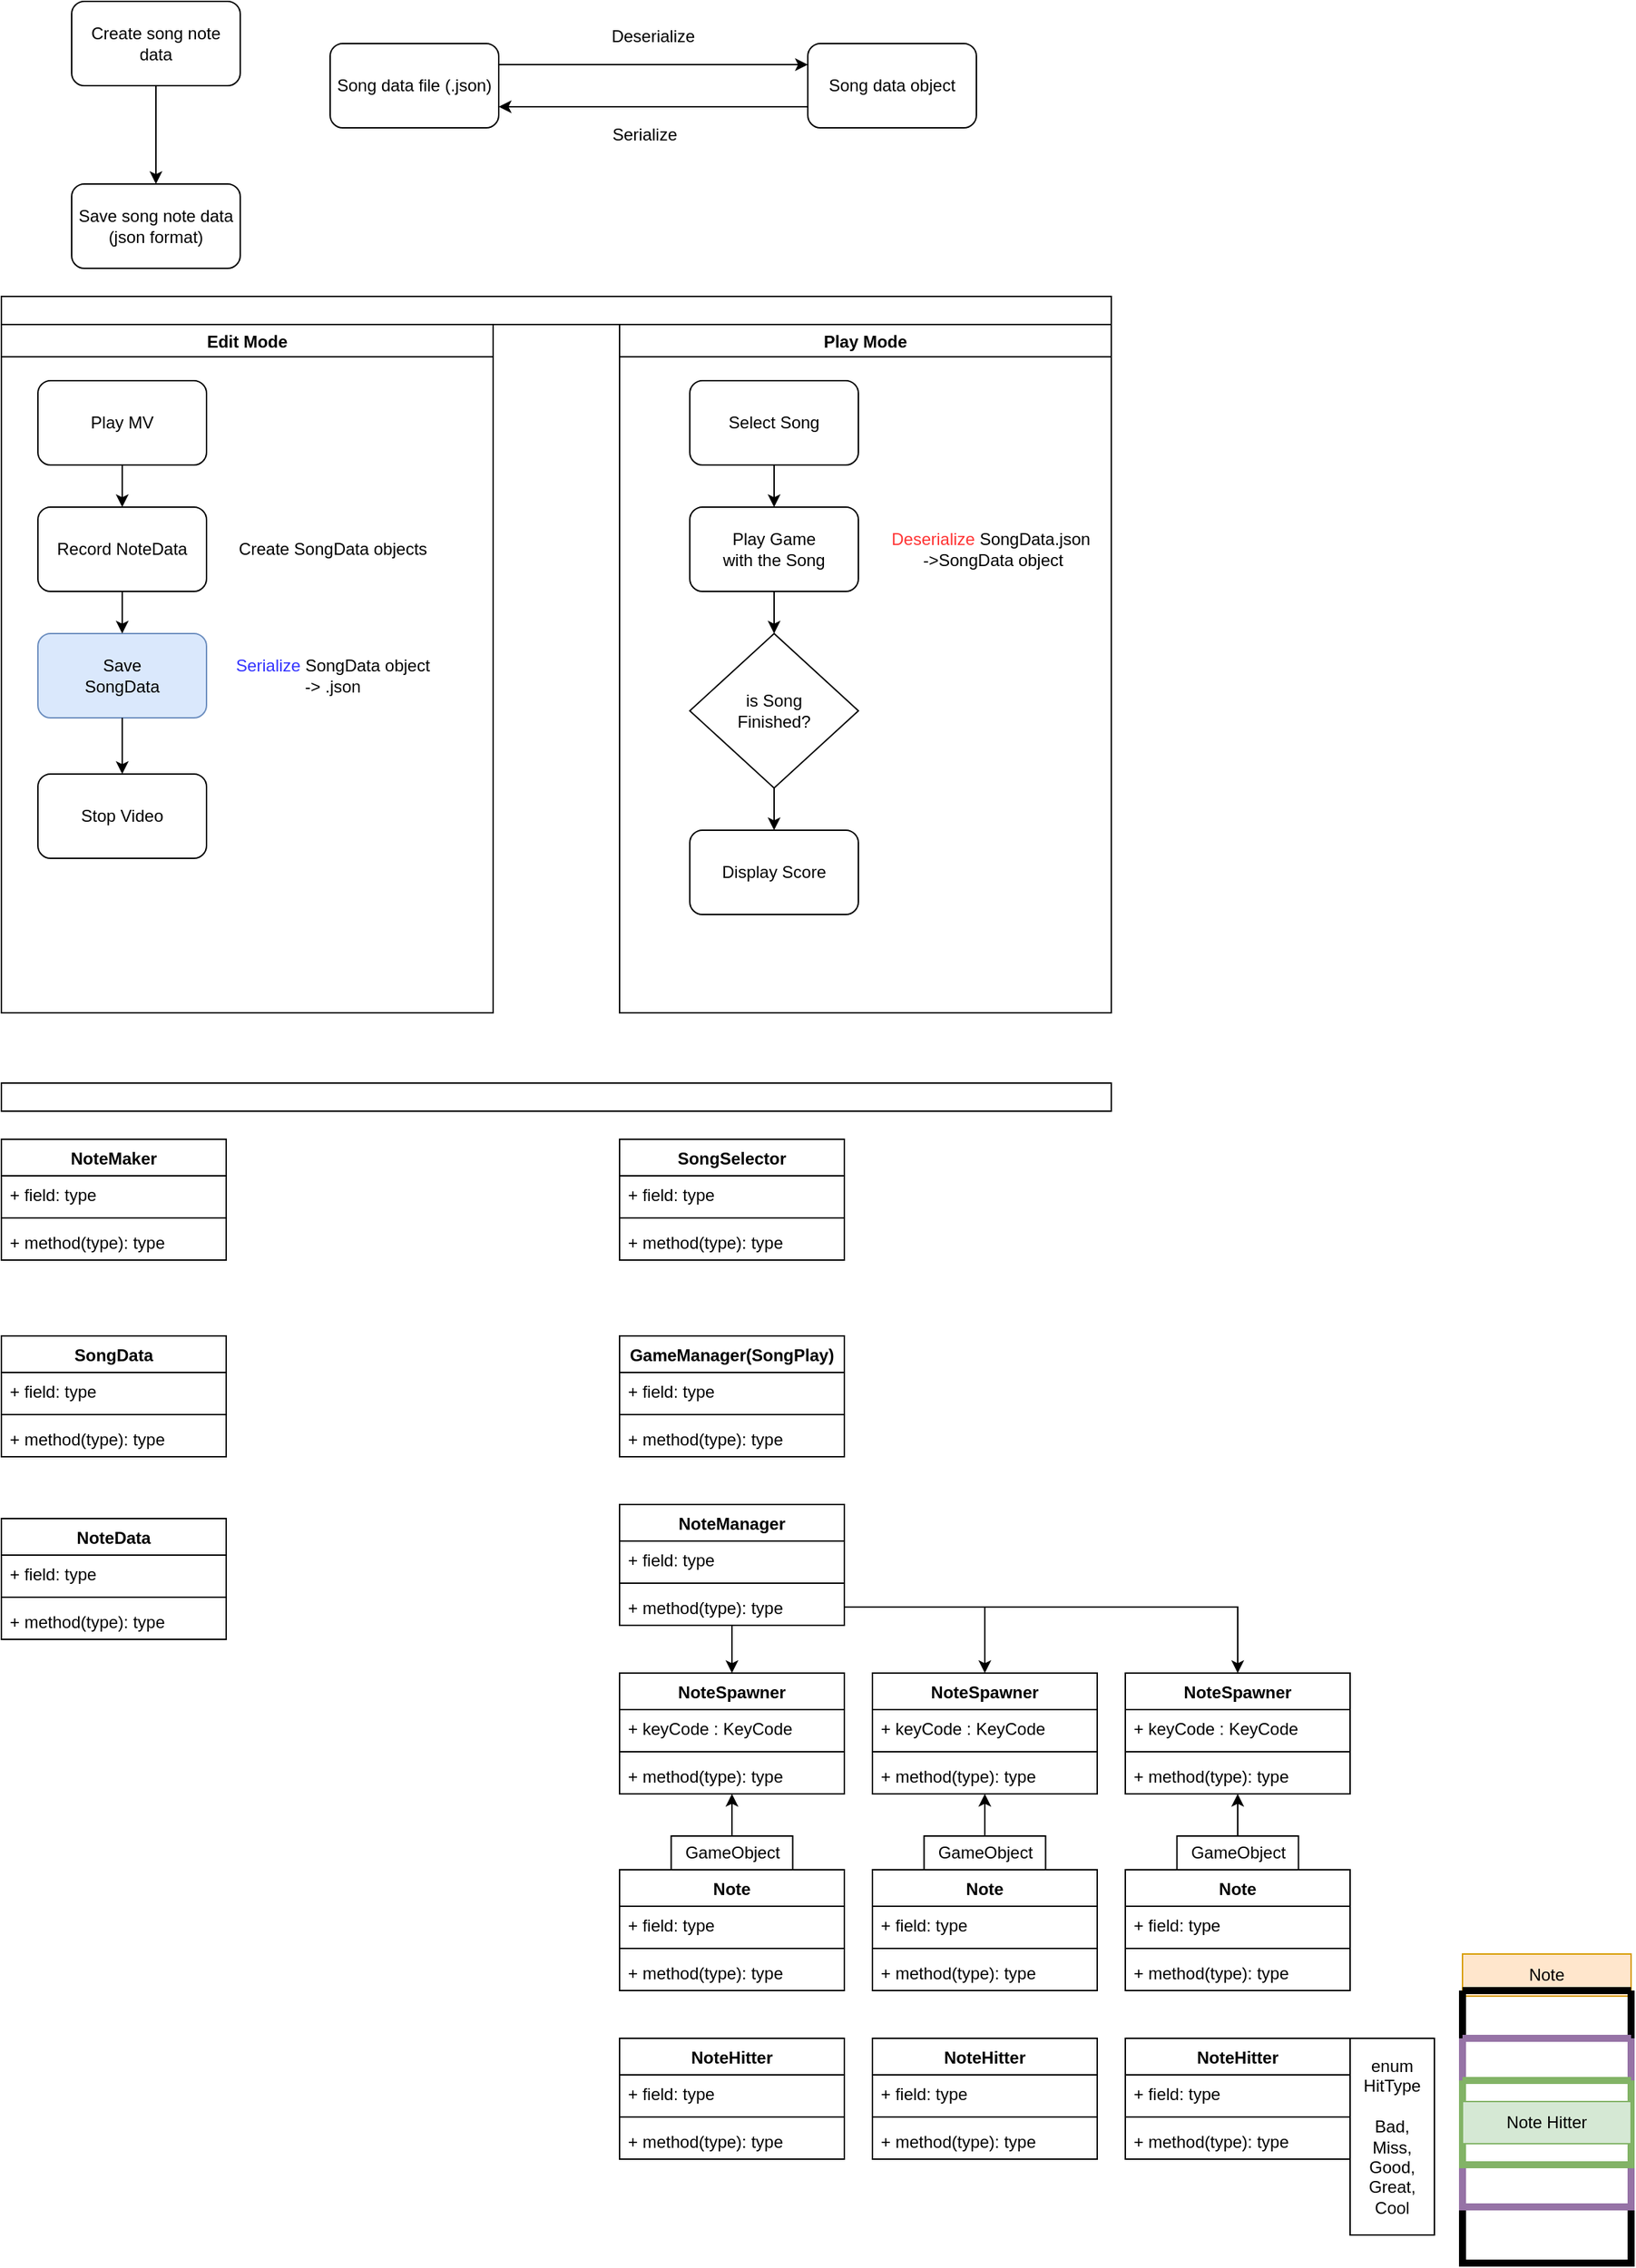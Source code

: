<mxfile version="16.6.6" type="device"><diagram id="sYUVY3HrPyR7vbBFrguo" name="Page-1"><mxGraphModel dx="1422" dy="794" grid="1" gridSize="10" guides="1" tooltips="1" connect="1" arrows="1" fold="1" page="1" pageScale="1" pageWidth="827" pageHeight="1169" math="0" shadow="0"><root><mxCell id="0"/><mxCell id="1" parent="0"/><mxCell id="K0h4yZeqVau8zEKvSpvM-1" value="Create song note&lt;br&gt;data" style="rounded=1;whiteSpace=wrap;html=1;" vertex="1" parent="1"><mxGeometry x="70" y="50" width="120" height="60" as="geometry"/></mxCell><mxCell id="K0h4yZeqVau8zEKvSpvM-2" value="Save song note data&lt;br&gt;(json format)" style="rounded=1;whiteSpace=wrap;html=1;" vertex="1" parent="1"><mxGeometry x="70" y="180" width="120" height="60" as="geometry"/></mxCell><mxCell id="K0h4yZeqVau8zEKvSpvM-3" value="" style="endArrow=classic;html=1;rounded=0;exitX=0.5;exitY=1;exitDx=0;exitDy=0;entryX=0.5;entryY=0;entryDx=0;entryDy=0;" edge="1" parent="1" source="K0h4yZeqVau8zEKvSpvM-1" target="K0h4yZeqVau8zEKvSpvM-2"><mxGeometry width="50" height="50" relative="1" as="geometry"><mxPoint x="470" y="360" as="sourcePoint"/><mxPoint x="520" y="310" as="targetPoint"/></mxGeometry></mxCell><mxCell id="K0h4yZeqVau8zEKvSpvM-4" value="Song data file (.json)" style="rounded=1;whiteSpace=wrap;html=1;" vertex="1" parent="1"><mxGeometry x="254" y="80" width="120" height="60" as="geometry"/></mxCell><mxCell id="K0h4yZeqVau8zEKvSpvM-5" value="Song data object" style="rounded=1;whiteSpace=wrap;html=1;" vertex="1" parent="1"><mxGeometry x="594" y="80" width="120" height="60" as="geometry"/></mxCell><mxCell id="K0h4yZeqVau8zEKvSpvM-6" value="" style="endArrow=classic;html=1;rounded=0;exitX=1;exitY=0.25;exitDx=0;exitDy=0;entryX=0;entryY=0.25;entryDx=0;entryDy=0;" edge="1" parent="1" source="K0h4yZeqVau8zEKvSpvM-4" target="K0h4yZeqVau8zEKvSpvM-5"><mxGeometry width="50" height="50" relative="1" as="geometry"><mxPoint x="464" y="410" as="sourcePoint"/><mxPoint x="514" y="360" as="targetPoint"/></mxGeometry></mxCell><mxCell id="K0h4yZeqVau8zEKvSpvM-7" value="" style="endArrow=classic;html=1;rounded=0;exitX=0;exitY=0.75;exitDx=0;exitDy=0;entryX=1;entryY=0.75;entryDx=0;entryDy=0;" edge="1" parent="1" source="K0h4yZeqVau8zEKvSpvM-5" target="K0h4yZeqVau8zEKvSpvM-4"><mxGeometry width="50" height="50" relative="1" as="geometry"><mxPoint x="464" y="410" as="sourcePoint"/><mxPoint x="514" y="360" as="targetPoint"/></mxGeometry></mxCell><mxCell id="K0h4yZeqVau8zEKvSpvM-8" value="Deserialize" style="text;html=1;strokeColor=none;fillColor=none;align=center;verticalAlign=middle;whiteSpace=wrap;rounded=0;" vertex="1" parent="1"><mxGeometry x="413.5" y="60" width="140" height="30" as="geometry"/></mxCell><mxCell id="K0h4yZeqVau8zEKvSpvM-9" value="Serialize" style="text;html=1;strokeColor=none;fillColor=none;align=center;verticalAlign=middle;whiteSpace=wrap;rounded=0;" vertex="1" parent="1"><mxGeometry x="408" y="130" width="140" height="30" as="geometry"/></mxCell><mxCell id="K0h4yZeqVau8zEKvSpvM-11" value="Select Song" style="rounded=1;whiteSpace=wrap;html=1;" vertex="1" parent="1"><mxGeometry x="510" y="320" width="120" height="60" as="geometry"/></mxCell><mxCell id="K0h4yZeqVau8zEKvSpvM-12" value="" style="rounded=0;whiteSpace=wrap;html=1;" vertex="1" parent="1"><mxGeometry x="20" y="260" width="790" height="20" as="geometry"/></mxCell><mxCell id="K0h4yZeqVau8zEKvSpvM-13" value="Play Game&lt;br&gt;with the Song" style="rounded=1;whiteSpace=wrap;html=1;" vertex="1" parent="1"><mxGeometry x="510" y="410" width="120" height="60" as="geometry"/></mxCell><mxCell id="K0h4yZeqVau8zEKvSpvM-14" value="Display Score" style="rounded=1;whiteSpace=wrap;html=1;" vertex="1" parent="1"><mxGeometry x="510" y="640" width="120" height="60" as="geometry"/></mxCell><mxCell id="K0h4yZeqVau8zEKvSpvM-15" value="is Song&lt;br&gt;Finished?" style="rhombus;whiteSpace=wrap;html=1;" vertex="1" parent="1"><mxGeometry x="510" y="500" width="120" height="110" as="geometry"/></mxCell><mxCell id="K0h4yZeqVau8zEKvSpvM-16" value="" style="endArrow=classic;html=1;rounded=0;exitX=0.5;exitY=1;exitDx=0;exitDy=0;" edge="1" parent="1" source="K0h4yZeqVau8zEKvSpvM-11" target="K0h4yZeqVau8zEKvSpvM-13"><mxGeometry width="50" height="50" relative="1" as="geometry"><mxPoint x="910" y="550" as="sourcePoint"/><mxPoint x="960" y="500" as="targetPoint"/></mxGeometry></mxCell><mxCell id="K0h4yZeqVau8zEKvSpvM-18" value="" style="endArrow=classic;html=1;rounded=0;exitX=0.5;exitY=1;exitDx=0;exitDy=0;entryX=0.5;entryY=0;entryDx=0;entryDy=0;" edge="1" parent="1" source="K0h4yZeqVau8zEKvSpvM-13" target="K0h4yZeqVau8zEKvSpvM-15"><mxGeometry width="50" height="50" relative="1" as="geometry"><mxPoint x="910" y="550" as="sourcePoint"/><mxPoint x="960" y="500" as="targetPoint"/></mxGeometry></mxCell><mxCell id="K0h4yZeqVau8zEKvSpvM-19" value="" style="endArrow=classic;html=1;rounded=0;exitX=0.5;exitY=1;exitDx=0;exitDy=0;entryX=0.5;entryY=0;entryDx=0;entryDy=0;" edge="1" parent="1" source="K0h4yZeqVau8zEKvSpvM-15" target="K0h4yZeqVau8zEKvSpvM-14"><mxGeometry width="50" height="50" relative="1" as="geometry"><mxPoint x="910" y="550" as="sourcePoint"/><mxPoint x="960" y="500" as="targetPoint"/></mxGeometry></mxCell><mxCell id="K0h4yZeqVau8zEKvSpvM-20" value="Play MV" style="rounded=1;whiteSpace=wrap;html=1;" vertex="1" parent="1"><mxGeometry x="46" y="320" width="120" height="60" as="geometry"/></mxCell><mxCell id="K0h4yZeqVau8zEKvSpvM-21" value="Record NoteData" style="rounded=1;whiteSpace=wrap;html=1;" vertex="1" parent="1"><mxGeometry x="46" y="410" width="120" height="60" as="geometry"/></mxCell><mxCell id="K0h4yZeqVau8zEKvSpvM-22" value="Save&lt;br&gt;SongData" style="rounded=1;whiteSpace=wrap;html=1;fillColor=#dae8fc;strokeColor=#6c8ebf;" vertex="1" parent="1"><mxGeometry x="46" y="500" width="120" height="60" as="geometry"/></mxCell><mxCell id="K0h4yZeqVau8zEKvSpvM-23" value="" style="endArrow=classic;html=1;rounded=0;exitX=0.5;exitY=1;exitDx=0;exitDy=0;" edge="1" parent="1" source="K0h4yZeqVau8zEKvSpvM-20" target="K0h4yZeqVau8zEKvSpvM-21"><mxGeometry width="50" height="50" relative="1" as="geometry"><mxPoint x="236" y="550" as="sourcePoint"/><mxPoint x="286" y="500" as="targetPoint"/></mxGeometry></mxCell><mxCell id="K0h4yZeqVau8zEKvSpvM-24" value="" style="endArrow=classic;html=1;rounded=0;exitX=0.5;exitY=1;exitDx=0;exitDy=0;entryX=0.5;entryY=0;entryDx=0;entryDy=0;" edge="1" parent="1" source="K0h4yZeqVau8zEKvSpvM-21" target="K0h4yZeqVau8zEKvSpvM-22"><mxGeometry width="50" height="50" relative="1" as="geometry"><mxPoint x="236" y="550" as="sourcePoint"/><mxPoint x="286" y="500" as="targetPoint"/></mxGeometry></mxCell><mxCell id="K0h4yZeqVau8zEKvSpvM-25" value="Create SongData objects" style="text;html=1;strokeColor=none;fillColor=none;align=center;verticalAlign=middle;whiteSpace=wrap;rounded=0;" vertex="1" parent="1"><mxGeometry x="180" y="425" width="151.5" height="30" as="geometry"/></mxCell><mxCell id="K0h4yZeqVau8zEKvSpvM-26" value="&lt;font color=&quot;#3333ff&quot;&gt;Serialize&lt;/font&gt; SongData object&lt;br&gt;-&amp;gt; .json" style="text;html=1;strokeColor=none;fillColor=none;align=center;verticalAlign=middle;whiteSpace=wrap;rounded=0;" vertex="1" parent="1"><mxGeometry x="180" y="515" width="151.5" height="30" as="geometry"/></mxCell><mxCell id="K0h4yZeqVau8zEKvSpvM-27" value="Stop Video" style="rounded=1;whiteSpace=wrap;html=1;" vertex="1" parent="1"><mxGeometry x="46" y="600" width="120" height="60" as="geometry"/></mxCell><mxCell id="K0h4yZeqVau8zEKvSpvM-28" value="" style="endArrow=classic;html=1;rounded=0;exitX=0.5;exitY=1;exitDx=0;exitDy=0;" edge="1" parent="1" source="K0h4yZeqVau8zEKvSpvM-22" target="K0h4yZeqVau8zEKvSpvM-27"><mxGeometry width="50" height="50" relative="1" as="geometry"><mxPoint x="236" y="550" as="sourcePoint"/><mxPoint x="286" y="500" as="targetPoint"/></mxGeometry></mxCell><mxCell id="K0h4yZeqVau8zEKvSpvM-29" value="&lt;font color=&quot;#ff3333&quot;&gt;Deserialize&lt;/font&gt; SongData.json&amp;nbsp;&lt;br&gt;-&amp;gt;SongData object" style="text;html=1;strokeColor=none;fillColor=none;align=center;verticalAlign=middle;whiteSpace=wrap;rounded=0;" vertex="1" parent="1"><mxGeometry x="650" y="425" width="151.5" height="30" as="geometry"/></mxCell><mxCell id="K0h4yZeqVau8zEKvSpvM-32" value="Play Mode" style="swimlane;fontColor=#000000;" vertex="1" parent="1"><mxGeometry x="460" y="280" width="350" height="490" as="geometry"/></mxCell><mxCell id="K0h4yZeqVau8zEKvSpvM-33" value="Edit Mode" style="swimlane;fontColor=#000000;" vertex="1" parent="1"><mxGeometry x="20" y="280" width="350" height="490" as="geometry"/></mxCell><mxCell id="K0h4yZeqVau8zEKvSpvM-34" value="" style="rounded=0;whiteSpace=wrap;html=1;" vertex="1" parent="1"><mxGeometry x="20" y="820" width="790" height="20" as="geometry"/></mxCell><mxCell id="K0h4yZeqVau8zEKvSpvM-35" value="NoteMaker" style="swimlane;fontStyle=1;align=center;verticalAlign=top;childLayout=stackLayout;horizontal=1;startSize=26;horizontalStack=0;resizeParent=1;resizeParentMax=0;resizeLast=0;collapsible=1;marginBottom=0;fontColor=#000000;" vertex="1" parent="1"><mxGeometry x="20" y="860" width="160" height="86" as="geometry"/></mxCell><mxCell id="K0h4yZeqVau8zEKvSpvM-36" value="+ field: type" style="text;strokeColor=none;fillColor=none;align=left;verticalAlign=top;spacingLeft=4;spacingRight=4;overflow=hidden;rotatable=0;points=[[0,0.5],[1,0.5]];portConstraint=eastwest;fontColor=#000000;" vertex="1" parent="K0h4yZeqVau8zEKvSpvM-35"><mxGeometry y="26" width="160" height="26" as="geometry"/></mxCell><mxCell id="K0h4yZeqVau8zEKvSpvM-37" value="" style="line;strokeWidth=1;fillColor=none;align=left;verticalAlign=middle;spacingTop=-1;spacingLeft=3;spacingRight=3;rotatable=0;labelPosition=right;points=[];portConstraint=eastwest;fontColor=#000000;" vertex="1" parent="K0h4yZeqVau8zEKvSpvM-35"><mxGeometry y="52" width="160" height="8" as="geometry"/></mxCell><mxCell id="K0h4yZeqVau8zEKvSpvM-38" value="+ method(type): type" style="text;strokeColor=none;fillColor=none;align=left;verticalAlign=top;spacingLeft=4;spacingRight=4;overflow=hidden;rotatable=0;points=[[0,0.5],[1,0.5]];portConstraint=eastwest;fontColor=#000000;" vertex="1" parent="K0h4yZeqVau8zEKvSpvM-35"><mxGeometry y="60" width="160" height="26" as="geometry"/></mxCell><mxCell id="K0h4yZeqVau8zEKvSpvM-39" value="SongData" style="swimlane;fontStyle=1;align=center;verticalAlign=top;childLayout=stackLayout;horizontal=1;startSize=26;horizontalStack=0;resizeParent=1;resizeParentMax=0;resizeLast=0;collapsible=1;marginBottom=0;fontColor=#000000;" vertex="1" parent="1"><mxGeometry x="20" y="1000" width="160" height="86" as="geometry"/></mxCell><mxCell id="K0h4yZeqVau8zEKvSpvM-40" value="+ field: type" style="text;strokeColor=none;fillColor=none;align=left;verticalAlign=top;spacingLeft=4;spacingRight=4;overflow=hidden;rotatable=0;points=[[0,0.5],[1,0.5]];portConstraint=eastwest;fontColor=#000000;" vertex="1" parent="K0h4yZeqVau8zEKvSpvM-39"><mxGeometry y="26" width="160" height="26" as="geometry"/></mxCell><mxCell id="K0h4yZeqVau8zEKvSpvM-41" value="" style="line;strokeWidth=1;fillColor=none;align=left;verticalAlign=middle;spacingTop=-1;spacingLeft=3;spacingRight=3;rotatable=0;labelPosition=right;points=[];portConstraint=eastwest;fontColor=#000000;" vertex="1" parent="K0h4yZeqVau8zEKvSpvM-39"><mxGeometry y="52" width="160" height="8" as="geometry"/></mxCell><mxCell id="K0h4yZeqVau8zEKvSpvM-42" value="+ method(type): type" style="text;strokeColor=none;fillColor=none;align=left;verticalAlign=top;spacingLeft=4;spacingRight=4;overflow=hidden;rotatable=0;points=[[0,0.5],[1,0.5]];portConstraint=eastwest;fontColor=#000000;" vertex="1" parent="K0h4yZeqVau8zEKvSpvM-39"><mxGeometry y="60" width="160" height="26" as="geometry"/></mxCell><mxCell id="K0h4yZeqVau8zEKvSpvM-46" value="NoteData" style="swimlane;fontStyle=1;align=center;verticalAlign=top;childLayout=stackLayout;horizontal=1;startSize=26;horizontalStack=0;resizeParent=1;resizeParentMax=0;resizeLast=0;collapsible=1;marginBottom=0;fontColor=#000000;" vertex="1" parent="1"><mxGeometry x="20" y="1130" width="160" height="86" as="geometry"/></mxCell><mxCell id="K0h4yZeqVau8zEKvSpvM-47" value="+ field: type" style="text;strokeColor=none;fillColor=none;align=left;verticalAlign=top;spacingLeft=4;spacingRight=4;overflow=hidden;rotatable=0;points=[[0,0.5],[1,0.5]];portConstraint=eastwest;fontColor=#000000;" vertex="1" parent="K0h4yZeqVau8zEKvSpvM-46"><mxGeometry y="26" width="160" height="26" as="geometry"/></mxCell><mxCell id="K0h4yZeqVau8zEKvSpvM-48" value="" style="line;strokeWidth=1;fillColor=none;align=left;verticalAlign=middle;spacingTop=-1;spacingLeft=3;spacingRight=3;rotatable=0;labelPosition=right;points=[];portConstraint=eastwest;fontColor=#000000;" vertex="1" parent="K0h4yZeqVau8zEKvSpvM-46"><mxGeometry y="52" width="160" height="8" as="geometry"/></mxCell><mxCell id="K0h4yZeqVau8zEKvSpvM-49" value="+ method(type): type" style="text;strokeColor=none;fillColor=none;align=left;verticalAlign=top;spacingLeft=4;spacingRight=4;overflow=hidden;rotatable=0;points=[[0,0.5],[1,0.5]];portConstraint=eastwest;fontColor=#000000;" vertex="1" parent="K0h4yZeqVau8zEKvSpvM-46"><mxGeometry y="60" width="160" height="26" as="geometry"/></mxCell><mxCell id="K0h4yZeqVau8zEKvSpvM-51" value="SongSelector" style="swimlane;fontStyle=1;align=center;verticalAlign=top;childLayout=stackLayout;horizontal=1;startSize=26;horizontalStack=0;resizeParent=1;resizeParentMax=0;resizeLast=0;collapsible=1;marginBottom=0;fontColor=#000000;" vertex="1" parent="1"><mxGeometry x="460" y="860" width="160" height="86" as="geometry"/></mxCell><mxCell id="K0h4yZeqVau8zEKvSpvM-52" value="+ field: type" style="text;strokeColor=none;fillColor=none;align=left;verticalAlign=top;spacingLeft=4;spacingRight=4;overflow=hidden;rotatable=0;points=[[0,0.5],[1,0.5]];portConstraint=eastwest;fontColor=#000000;" vertex="1" parent="K0h4yZeqVau8zEKvSpvM-51"><mxGeometry y="26" width="160" height="26" as="geometry"/></mxCell><mxCell id="K0h4yZeqVau8zEKvSpvM-53" value="" style="line;strokeWidth=1;fillColor=none;align=left;verticalAlign=middle;spacingTop=-1;spacingLeft=3;spacingRight=3;rotatable=0;labelPosition=right;points=[];portConstraint=eastwest;fontColor=#000000;" vertex="1" parent="K0h4yZeqVau8zEKvSpvM-51"><mxGeometry y="52" width="160" height="8" as="geometry"/></mxCell><mxCell id="K0h4yZeqVau8zEKvSpvM-54" value="+ method(type): type" style="text;strokeColor=none;fillColor=none;align=left;verticalAlign=top;spacingLeft=4;spacingRight=4;overflow=hidden;rotatable=0;points=[[0,0.5],[1,0.5]];portConstraint=eastwest;fontColor=#000000;" vertex="1" parent="K0h4yZeqVau8zEKvSpvM-51"><mxGeometry y="60" width="160" height="26" as="geometry"/></mxCell><mxCell id="K0h4yZeqVau8zEKvSpvM-55" value="GameManager(SongPlay)" style="swimlane;fontStyle=1;align=center;verticalAlign=top;childLayout=stackLayout;horizontal=1;startSize=26;horizontalStack=0;resizeParent=1;resizeParentMax=0;resizeLast=0;collapsible=1;marginBottom=0;fontColor=#000000;" vertex="1" parent="1"><mxGeometry x="460" y="1000" width="160" height="86" as="geometry"/></mxCell><mxCell id="K0h4yZeqVau8zEKvSpvM-56" value="+ field: type" style="text;strokeColor=none;fillColor=none;align=left;verticalAlign=top;spacingLeft=4;spacingRight=4;overflow=hidden;rotatable=0;points=[[0,0.5],[1,0.5]];portConstraint=eastwest;fontColor=#000000;" vertex="1" parent="K0h4yZeqVau8zEKvSpvM-55"><mxGeometry y="26" width="160" height="26" as="geometry"/></mxCell><mxCell id="K0h4yZeqVau8zEKvSpvM-57" value="" style="line;strokeWidth=1;fillColor=none;align=left;verticalAlign=middle;spacingTop=-1;spacingLeft=3;spacingRight=3;rotatable=0;labelPosition=right;points=[];portConstraint=eastwest;fontColor=#000000;" vertex="1" parent="K0h4yZeqVau8zEKvSpvM-55"><mxGeometry y="52" width="160" height="8" as="geometry"/></mxCell><mxCell id="K0h4yZeqVau8zEKvSpvM-58" value="+ method(type): type" style="text;strokeColor=none;fillColor=none;align=left;verticalAlign=top;spacingLeft=4;spacingRight=4;overflow=hidden;rotatable=0;points=[[0,0.5],[1,0.5]];portConstraint=eastwest;fontColor=#000000;" vertex="1" parent="K0h4yZeqVau8zEKvSpvM-55"><mxGeometry y="60" width="160" height="26" as="geometry"/></mxCell><mxCell id="K0h4yZeqVau8zEKvSpvM-61" value="NoteSpawner" style="swimlane;fontStyle=1;align=center;verticalAlign=top;childLayout=stackLayout;horizontal=1;startSize=26;horizontalStack=0;resizeParent=1;resizeParentMax=0;resizeLast=0;collapsible=1;marginBottom=0;fontColor=#000000;" vertex="1" parent="1"><mxGeometry x="460" y="1240" width="160" height="86" as="geometry"/></mxCell><mxCell id="K0h4yZeqVau8zEKvSpvM-62" value="+ keyCode : KeyCode" style="text;strokeColor=none;fillColor=none;align=left;verticalAlign=top;spacingLeft=4;spacingRight=4;overflow=hidden;rotatable=0;points=[[0,0.5],[1,0.5]];portConstraint=eastwest;fontColor=#000000;" vertex="1" parent="K0h4yZeqVau8zEKvSpvM-61"><mxGeometry y="26" width="160" height="26" as="geometry"/></mxCell><mxCell id="K0h4yZeqVau8zEKvSpvM-63" value="" style="line;strokeWidth=1;fillColor=none;align=left;verticalAlign=middle;spacingTop=-1;spacingLeft=3;spacingRight=3;rotatable=0;labelPosition=right;points=[];portConstraint=eastwest;fontColor=#000000;" vertex="1" parent="K0h4yZeqVau8zEKvSpvM-61"><mxGeometry y="52" width="160" height="8" as="geometry"/></mxCell><mxCell id="K0h4yZeqVau8zEKvSpvM-64" value="+ method(type): type" style="text;strokeColor=none;fillColor=none;align=left;verticalAlign=top;spacingLeft=4;spacingRight=4;overflow=hidden;rotatable=0;points=[[0,0.5],[1,0.5]];portConstraint=eastwest;fontColor=#000000;" vertex="1" parent="K0h4yZeqVau8zEKvSpvM-61"><mxGeometry y="60" width="160" height="26" as="geometry"/></mxCell><mxCell id="K0h4yZeqVau8zEKvSpvM-65" value="Note" style="swimlane;fontStyle=1;align=center;verticalAlign=top;childLayout=stackLayout;horizontal=1;startSize=26;horizontalStack=0;resizeParent=1;resizeParentMax=0;resizeLast=0;collapsible=1;marginBottom=0;fontColor=#000000;" vertex="1" parent="1"><mxGeometry x="460" y="1380" width="160" height="86" as="geometry"/></mxCell><mxCell id="K0h4yZeqVau8zEKvSpvM-66" value="+ field: type" style="text;strokeColor=none;fillColor=none;align=left;verticalAlign=top;spacingLeft=4;spacingRight=4;overflow=hidden;rotatable=0;points=[[0,0.5],[1,0.5]];portConstraint=eastwest;fontColor=#000000;" vertex="1" parent="K0h4yZeqVau8zEKvSpvM-65"><mxGeometry y="26" width="160" height="26" as="geometry"/></mxCell><mxCell id="K0h4yZeqVau8zEKvSpvM-67" value="" style="line;strokeWidth=1;fillColor=none;align=left;verticalAlign=middle;spacingTop=-1;spacingLeft=3;spacingRight=3;rotatable=0;labelPosition=right;points=[];portConstraint=eastwest;fontColor=#000000;" vertex="1" parent="K0h4yZeqVau8zEKvSpvM-65"><mxGeometry y="52" width="160" height="8" as="geometry"/></mxCell><mxCell id="K0h4yZeqVau8zEKvSpvM-68" value="+ method(type): type" style="text;strokeColor=none;fillColor=none;align=left;verticalAlign=top;spacingLeft=4;spacingRight=4;overflow=hidden;rotatable=0;points=[[0,0.5],[1,0.5]];portConstraint=eastwest;fontColor=#000000;" vertex="1" parent="K0h4yZeqVau8zEKvSpvM-65"><mxGeometry y="60" width="160" height="26" as="geometry"/></mxCell><mxCell id="K0h4yZeqVau8zEKvSpvM-69" value="NoteManager" style="swimlane;fontStyle=1;align=center;verticalAlign=top;childLayout=stackLayout;horizontal=1;startSize=26;horizontalStack=0;resizeParent=1;resizeParentMax=0;resizeLast=0;collapsible=1;marginBottom=0;fontColor=#000000;" vertex="1" parent="1"><mxGeometry x="460" y="1120" width="160" height="86" as="geometry"/></mxCell><mxCell id="K0h4yZeqVau8zEKvSpvM-70" value="+ field: type" style="text;strokeColor=none;fillColor=none;align=left;verticalAlign=top;spacingLeft=4;spacingRight=4;overflow=hidden;rotatable=0;points=[[0,0.5],[1,0.5]];portConstraint=eastwest;fontColor=#000000;" vertex="1" parent="K0h4yZeqVau8zEKvSpvM-69"><mxGeometry y="26" width="160" height="26" as="geometry"/></mxCell><mxCell id="K0h4yZeqVau8zEKvSpvM-71" value="" style="line;strokeWidth=1;fillColor=none;align=left;verticalAlign=middle;spacingTop=-1;spacingLeft=3;spacingRight=3;rotatable=0;labelPosition=right;points=[];portConstraint=eastwest;fontColor=#000000;" vertex="1" parent="K0h4yZeqVau8zEKvSpvM-69"><mxGeometry y="52" width="160" height="8" as="geometry"/></mxCell><mxCell id="K0h4yZeqVau8zEKvSpvM-72" value="+ method(type): type" style="text;strokeColor=none;fillColor=none;align=left;verticalAlign=top;spacingLeft=4;spacingRight=4;overflow=hidden;rotatable=0;points=[[0,0.5],[1,0.5]];portConstraint=eastwest;fontColor=#000000;" vertex="1" parent="K0h4yZeqVau8zEKvSpvM-69"><mxGeometry y="60" width="160" height="26" as="geometry"/></mxCell><mxCell id="K0h4yZeqVau8zEKvSpvM-73" value="GameObject" style="rounded=0;whiteSpace=wrap;html=1;fontColor=#000000;" vertex="1" parent="1"><mxGeometry x="496.75" y="1356" width="86.5" height="24" as="geometry"/></mxCell><mxCell id="K0h4yZeqVau8zEKvSpvM-74" value="NoteSpawner" style="swimlane;fontStyle=1;align=center;verticalAlign=top;childLayout=stackLayout;horizontal=1;startSize=26;horizontalStack=0;resizeParent=1;resizeParentMax=0;resizeLast=0;collapsible=1;marginBottom=0;fontColor=#000000;" vertex="1" parent="1"><mxGeometry x="640" y="1240" width="160" height="86" as="geometry"/></mxCell><mxCell id="K0h4yZeqVau8zEKvSpvM-75" value="+ keyCode : KeyCode" style="text;strokeColor=none;fillColor=none;align=left;verticalAlign=top;spacingLeft=4;spacingRight=4;overflow=hidden;rotatable=0;points=[[0,0.5],[1,0.5]];portConstraint=eastwest;fontColor=#000000;" vertex="1" parent="K0h4yZeqVau8zEKvSpvM-74"><mxGeometry y="26" width="160" height="26" as="geometry"/></mxCell><mxCell id="K0h4yZeqVau8zEKvSpvM-76" value="" style="line;strokeWidth=1;fillColor=none;align=left;verticalAlign=middle;spacingTop=-1;spacingLeft=3;spacingRight=3;rotatable=0;labelPosition=right;points=[];portConstraint=eastwest;fontColor=#000000;" vertex="1" parent="K0h4yZeqVau8zEKvSpvM-74"><mxGeometry y="52" width="160" height="8" as="geometry"/></mxCell><mxCell id="K0h4yZeqVau8zEKvSpvM-77" value="+ method(type): type" style="text;strokeColor=none;fillColor=none;align=left;verticalAlign=top;spacingLeft=4;spacingRight=4;overflow=hidden;rotatable=0;points=[[0,0.5],[1,0.5]];portConstraint=eastwest;fontColor=#000000;" vertex="1" parent="K0h4yZeqVau8zEKvSpvM-74"><mxGeometry y="60" width="160" height="26" as="geometry"/></mxCell><mxCell id="K0h4yZeqVau8zEKvSpvM-78" value="NoteSpawner" style="swimlane;fontStyle=1;align=center;verticalAlign=top;childLayout=stackLayout;horizontal=1;startSize=26;horizontalStack=0;resizeParent=1;resizeParentMax=0;resizeLast=0;collapsible=1;marginBottom=0;fontColor=#000000;" vertex="1" parent="1"><mxGeometry x="820" y="1240" width="160" height="86" as="geometry"/></mxCell><mxCell id="K0h4yZeqVau8zEKvSpvM-79" value="+ keyCode : KeyCode" style="text;strokeColor=none;fillColor=none;align=left;verticalAlign=top;spacingLeft=4;spacingRight=4;overflow=hidden;rotatable=0;points=[[0,0.5],[1,0.5]];portConstraint=eastwest;fontColor=#000000;" vertex="1" parent="K0h4yZeqVau8zEKvSpvM-78"><mxGeometry y="26" width="160" height="26" as="geometry"/></mxCell><mxCell id="K0h4yZeqVau8zEKvSpvM-80" value="" style="line;strokeWidth=1;fillColor=none;align=left;verticalAlign=middle;spacingTop=-1;spacingLeft=3;spacingRight=3;rotatable=0;labelPosition=right;points=[];portConstraint=eastwest;fontColor=#000000;" vertex="1" parent="K0h4yZeqVau8zEKvSpvM-78"><mxGeometry y="52" width="160" height="8" as="geometry"/></mxCell><mxCell id="K0h4yZeqVau8zEKvSpvM-81" value="+ method(type): type" style="text;strokeColor=none;fillColor=none;align=left;verticalAlign=top;spacingLeft=4;spacingRight=4;overflow=hidden;rotatable=0;points=[[0,0.5],[1,0.5]];portConstraint=eastwest;fontColor=#000000;" vertex="1" parent="K0h4yZeqVau8zEKvSpvM-78"><mxGeometry y="60" width="160" height="26" as="geometry"/></mxCell><mxCell id="K0h4yZeqVau8zEKvSpvM-86" value="" style="endArrow=classic;html=1;rounded=0;fontColor=#000000;" edge="1" parent="1" source="K0h4yZeqVau8zEKvSpvM-72" target="K0h4yZeqVau8zEKvSpvM-61"><mxGeometry width="50" height="50" relative="1" as="geometry"><mxPoint x="540" y="1210" as="sourcePoint"/><mxPoint x="730" y="1250" as="targetPoint"/></mxGeometry></mxCell><mxCell id="K0h4yZeqVau8zEKvSpvM-90" value="" style="endArrow=classic;html=1;rounded=0;fontColor=#000000;exitX=1;exitY=0.5;exitDx=0;exitDy=0;entryX=0.5;entryY=0;entryDx=0;entryDy=0;" edge="1" parent="1" source="K0h4yZeqVau8zEKvSpvM-72" target="K0h4yZeqVau8zEKvSpvM-74"><mxGeometry width="50" height="50" relative="1" as="geometry"><mxPoint x="680" y="1300" as="sourcePoint"/><mxPoint x="730" y="1250" as="targetPoint"/><Array as="points"><mxPoint x="720" y="1193"/></Array></mxGeometry></mxCell><mxCell id="K0h4yZeqVau8zEKvSpvM-91" value="" style="endArrow=classic;html=1;rounded=0;fontColor=#000000;exitX=1;exitY=0.5;exitDx=0;exitDy=0;entryX=0.5;entryY=0;entryDx=0;entryDy=0;" edge="1" parent="1" source="K0h4yZeqVau8zEKvSpvM-72" target="K0h4yZeqVau8zEKvSpvM-78"><mxGeometry width="50" height="50" relative="1" as="geometry"><mxPoint x="630" y="1203" as="sourcePoint"/><mxPoint x="900" y="1230" as="targetPoint"/><Array as="points"><mxPoint x="900" y="1193"/></Array></mxGeometry></mxCell><mxCell id="K0h4yZeqVau8zEKvSpvM-92" value="" style="endArrow=classic;html=1;rounded=0;fontColor=#000000;exitX=0.5;exitY=0;exitDx=0;exitDy=0;" edge="1" parent="1" source="K0h4yZeqVau8zEKvSpvM-73" target="K0h4yZeqVau8zEKvSpvM-64"><mxGeometry width="50" height="50" relative="1" as="geometry"><mxPoint x="680" y="1300" as="sourcePoint"/><mxPoint x="730" y="1250" as="targetPoint"/></mxGeometry></mxCell><mxCell id="K0h4yZeqVau8zEKvSpvM-93" value="NoteHitter" style="swimlane;fontStyle=1;align=center;verticalAlign=top;childLayout=stackLayout;horizontal=1;startSize=26;horizontalStack=0;resizeParent=1;resizeParentMax=0;resizeLast=0;collapsible=1;marginBottom=0;fontColor=#000000;" vertex="1" parent="1"><mxGeometry x="460" y="1500" width="160" height="86" as="geometry"/></mxCell><mxCell id="K0h4yZeqVau8zEKvSpvM-94" value="+ field: type" style="text;strokeColor=none;fillColor=none;align=left;verticalAlign=top;spacingLeft=4;spacingRight=4;overflow=hidden;rotatable=0;points=[[0,0.5],[1,0.5]];portConstraint=eastwest;fontColor=#000000;" vertex="1" parent="K0h4yZeqVau8zEKvSpvM-93"><mxGeometry y="26" width="160" height="26" as="geometry"/></mxCell><mxCell id="K0h4yZeqVau8zEKvSpvM-95" value="" style="line;strokeWidth=1;fillColor=none;align=left;verticalAlign=middle;spacingTop=-1;spacingLeft=3;spacingRight=3;rotatable=0;labelPosition=right;points=[];portConstraint=eastwest;fontColor=#000000;" vertex="1" parent="K0h4yZeqVau8zEKvSpvM-93"><mxGeometry y="52" width="160" height="8" as="geometry"/></mxCell><mxCell id="K0h4yZeqVau8zEKvSpvM-96" value="+ method(type): type" style="text;strokeColor=none;fillColor=none;align=left;verticalAlign=top;spacingLeft=4;spacingRight=4;overflow=hidden;rotatable=0;points=[[0,0.5],[1,0.5]];portConstraint=eastwest;fontColor=#000000;" vertex="1" parent="K0h4yZeqVau8zEKvSpvM-93"><mxGeometry y="60" width="160" height="26" as="geometry"/></mxCell><mxCell id="K0h4yZeqVau8zEKvSpvM-97" value="Note" style="swimlane;fontStyle=1;align=center;verticalAlign=top;childLayout=stackLayout;horizontal=1;startSize=26;horizontalStack=0;resizeParent=1;resizeParentMax=0;resizeLast=0;collapsible=1;marginBottom=0;fontColor=#000000;" vertex="1" parent="1"><mxGeometry x="640" y="1380" width="160" height="86" as="geometry"/></mxCell><mxCell id="K0h4yZeqVau8zEKvSpvM-98" value="+ field: type" style="text;strokeColor=none;fillColor=none;align=left;verticalAlign=top;spacingLeft=4;spacingRight=4;overflow=hidden;rotatable=0;points=[[0,0.5],[1,0.5]];portConstraint=eastwest;fontColor=#000000;" vertex="1" parent="K0h4yZeqVau8zEKvSpvM-97"><mxGeometry y="26" width="160" height="26" as="geometry"/></mxCell><mxCell id="K0h4yZeqVau8zEKvSpvM-99" value="" style="line;strokeWidth=1;fillColor=none;align=left;verticalAlign=middle;spacingTop=-1;spacingLeft=3;spacingRight=3;rotatable=0;labelPosition=right;points=[];portConstraint=eastwest;fontColor=#000000;" vertex="1" parent="K0h4yZeqVau8zEKvSpvM-97"><mxGeometry y="52" width="160" height="8" as="geometry"/></mxCell><mxCell id="K0h4yZeqVau8zEKvSpvM-100" value="+ method(type): type" style="text;strokeColor=none;fillColor=none;align=left;verticalAlign=top;spacingLeft=4;spacingRight=4;overflow=hidden;rotatable=0;points=[[0,0.5],[1,0.5]];portConstraint=eastwest;fontColor=#000000;" vertex="1" parent="K0h4yZeqVau8zEKvSpvM-97"><mxGeometry y="60" width="160" height="26" as="geometry"/></mxCell><mxCell id="K0h4yZeqVau8zEKvSpvM-101" value="GameObject" style="rounded=0;whiteSpace=wrap;html=1;fontColor=#000000;" vertex="1" parent="1"><mxGeometry x="676.75" y="1356" width="86.5" height="24" as="geometry"/></mxCell><mxCell id="K0h4yZeqVau8zEKvSpvM-102" value="" style="endArrow=classic;html=1;rounded=0;fontColor=#000000;exitX=0.5;exitY=0;exitDx=0;exitDy=0;" edge="1" source="K0h4yZeqVau8zEKvSpvM-101" parent="1"><mxGeometry width="50" height="50" relative="1" as="geometry"><mxPoint x="860" y="1300" as="sourcePoint"/><mxPoint x="720" y="1326" as="targetPoint"/></mxGeometry></mxCell><mxCell id="K0h4yZeqVau8zEKvSpvM-103" value="Note" style="swimlane;fontStyle=1;align=center;verticalAlign=top;childLayout=stackLayout;horizontal=1;startSize=26;horizontalStack=0;resizeParent=1;resizeParentMax=0;resizeLast=0;collapsible=1;marginBottom=0;fontColor=#000000;" vertex="1" parent="1"><mxGeometry x="820" y="1380" width="160" height="86" as="geometry"/></mxCell><mxCell id="K0h4yZeqVau8zEKvSpvM-104" value="+ field: type" style="text;strokeColor=none;fillColor=none;align=left;verticalAlign=top;spacingLeft=4;spacingRight=4;overflow=hidden;rotatable=0;points=[[0,0.5],[1,0.5]];portConstraint=eastwest;fontColor=#000000;" vertex="1" parent="K0h4yZeqVau8zEKvSpvM-103"><mxGeometry y="26" width="160" height="26" as="geometry"/></mxCell><mxCell id="K0h4yZeqVau8zEKvSpvM-105" value="" style="line;strokeWidth=1;fillColor=none;align=left;verticalAlign=middle;spacingTop=-1;spacingLeft=3;spacingRight=3;rotatable=0;labelPosition=right;points=[];portConstraint=eastwest;fontColor=#000000;" vertex="1" parent="K0h4yZeqVau8zEKvSpvM-103"><mxGeometry y="52" width="160" height="8" as="geometry"/></mxCell><mxCell id="K0h4yZeqVau8zEKvSpvM-106" value="+ method(type): type" style="text;strokeColor=none;fillColor=none;align=left;verticalAlign=top;spacingLeft=4;spacingRight=4;overflow=hidden;rotatable=0;points=[[0,0.5],[1,0.5]];portConstraint=eastwest;fontColor=#000000;" vertex="1" parent="K0h4yZeqVau8zEKvSpvM-103"><mxGeometry y="60" width="160" height="26" as="geometry"/></mxCell><mxCell id="K0h4yZeqVau8zEKvSpvM-107" value="GameObject" style="rounded=0;whiteSpace=wrap;html=1;fontColor=#000000;" vertex="1" parent="1"><mxGeometry x="856.75" y="1356" width="86.5" height="24" as="geometry"/></mxCell><mxCell id="K0h4yZeqVau8zEKvSpvM-108" value="" style="endArrow=classic;html=1;rounded=0;fontColor=#000000;exitX=0.5;exitY=0;exitDx=0;exitDy=0;" edge="1" source="K0h4yZeqVau8zEKvSpvM-107" parent="1"><mxGeometry width="50" height="50" relative="1" as="geometry"><mxPoint x="1040" y="1300" as="sourcePoint"/><mxPoint x="900" y="1326" as="targetPoint"/></mxGeometry></mxCell><mxCell id="K0h4yZeqVau8zEKvSpvM-109" value="NoteHitter" style="swimlane;fontStyle=1;align=center;verticalAlign=top;childLayout=stackLayout;horizontal=1;startSize=26;horizontalStack=0;resizeParent=1;resizeParentMax=0;resizeLast=0;collapsible=1;marginBottom=0;fontColor=#000000;" vertex="1" parent="1"><mxGeometry x="640" y="1500" width="160" height="86" as="geometry"/></mxCell><mxCell id="K0h4yZeqVau8zEKvSpvM-110" value="+ field: type" style="text;strokeColor=none;fillColor=none;align=left;verticalAlign=top;spacingLeft=4;spacingRight=4;overflow=hidden;rotatable=0;points=[[0,0.5],[1,0.5]];portConstraint=eastwest;fontColor=#000000;" vertex="1" parent="K0h4yZeqVau8zEKvSpvM-109"><mxGeometry y="26" width="160" height="26" as="geometry"/></mxCell><mxCell id="K0h4yZeqVau8zEKvSpvM-111" value="" style="line;strokeWidth=1;fillColor=none;align=left;verticalAlign=middle;spacingTop=-1;spacingLeft=3;spacingRight=3;rotatable=0;labelPosition=right;points=[];portConstraint=eastwest;fontColor=#000000;" vertex="1" parent="K0h4yZeqVau8zEKvSpvM-109"><mxGeometry y="52" width="160" height="8" as="geometry"/></mxCell><mxCell id="K0h4yZeqVau8zEKvSpvM-112" value="+ method(type): type" style="text;strokeColor=none;fillColor=none;align=left;verticalAlign=top;spacingLeft=4;spacingRight=4;overflow=hidden;rotatable=0;points=[[0,0.5],[1,0.5]];portConstraint=eastwest;fontColor=#000000;" vertex="1" parent="K0h4yZeqVau8zEKvSpvM-109"><mxGeometry y="60" width="160" height="26" as="geometry"/></mxCell><mxCell id="K0h4yZeqVau8zEKvSpvM-113" value="NoteHitter" style="swimlane;fontStyle=1;align=center;verticalAlign=top;childLayout=stackLayout;horizontal=1;startSize=26;horizontalStack=0;resizeParent=1;resizeParentMax=0;resizeLast=0;collapsible=1;marginBottom=0;fontColor=#000000;" vertex="1" parent="1"><mxGeometry x="820" y="1500" width="160" height="86" as="geometry"/></mxCell><mxCell id="K0h4yZeqVau8zEKvSpvM-114" value="+ field: type" style="text;strokeColor=none;fillColor=none;align=left;verticalAlign=top;spacingLeft=4;spacingRight=4;overflow=hidden;rotatable=0;points=[[0,0.5],[1,0.5]];portConstraint=eastwest;fontColor=#000000;" vertex="1" parent="K0h4yZeqVau8zEKvSpvM-113"><mxGeometry y="26" width="160" height="26" as="geometry"/></mxCell><mxCell id="K0h4yZeqVau8zEKvSpvM-115" value="" style="line;strokeWidth=1;fillColor=none;align=left;verticalAlign=middle;spacingTop=-1;spacingLeft=3;spacingRight=3;rotatable=0;labelPosition=right;points=[];portConstraint=eastwest;fontColor=#000000;" vertex="1" parent="K0h4yZeqVau8zEKvSpvM-113"><mxGeometry y="52" width="160" height="8" as="geometry"/></mxCell><mxCell id="K0h4yZeqVau8zEKvSpvM-116" value="+ method(type): type" style="text;strokeColor=none;fillColor=none;align=left;verticalAlign=top;spacingLeft=4;spacingRight=4;overflow=hidden;rotatable=0;points=[[0,0.5],[1,0.5]];portConstraint=eastwest;fontColor=#000000;" vertex="1" parent="K0h4yZeqVau8zEKvSpvM-113"><mxGeometry y="60" width="160" height="26" as="geometry"/></mxCell><mxCell id="K0h4yZeqVau8zEKvSpvM-117" value="enum&lt;br&gt;HitType&lt;br&gt;&lt;br&gt;Bad,&lt;br&gt;Miss,&lt;br&gt;Good,&lt;br&gt;Great,&lt;br&gt;Cool" style="rounded=0;whiteSpace=wrap;html=1;fontColor=#000000;" vertex="1" parent="1"><mxGeometry x="980" y="1500" width="60" height="140" as="geometry"/></mxCell><mxCell id="K0h4yZeqVau8zEKvSpvM-118" value="Note" style="rounded=0;whiteSpace=wrap;html=1;fillColor=#ffe6cc;strokeColor=#d79b00;" vertex="1" parent="1"><mxGeometry x="1060" y="1440" width="120" height="30" as="geometry"/></mxCell><mxCell id="K0h4yZeqVau8zEKvSpvM-121" value="" style="swimlane;startSize=0;fontColor=#000000;strokeWidth=5;" vertex="1" parent="1"><mxGeometry x="1060" y="1466" width="120" height="194" as="geometry"/></mxCell><mxCell id="K0h4yZeqVau8zEKvSpvM-122" value="" style="swimlane;startSize=0;fillColor=#e1d5e7;strokeColor=#9673a6;strokeWidth=5;" vertex="1" parent="1"><mxGeometry x="1060" y="1500" width="120" height="120" as="geometry"/></mxCell><mxCell id="K0h4yZeqVau8zEKvSpvM-123" value="" style="swimlane;startSize=0;fillColor=#d5e8d4;strokeColor=#82b366;strokeWidth=5;" vertex="1" parent="1"><mxGeometry x="1060" y="1530" width="120" height="60" as="geometry"/></mxCell><mxCell id="K0h4yZeqVau8zEKvSpvM-119" value="Note Hitter" style="rounded=0;whiteSpace=wrap;html=1;fillColor=#d5e8d4;strokeColor=#82b366;" vertex="1" parent="K0h4yZeqVau8zEKvSpvM-123"><mxGeometry y="15" width="120" height="30" as="geometry"/></mxCell></root></mxGraphModel></diagram></mxfile>